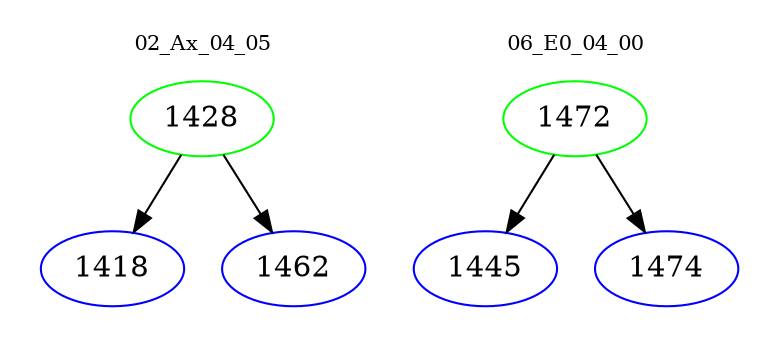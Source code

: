 digraph{
subgraph cluster_0 {
color = white
label = "02_Ax_04_05";
fontsize=10;
T0_1428 [label="1428", color="green"]
T0_1428 -> T0_1418 [color="black"]
T0_1418 [label="1418", color="blue"]
T0_1428 -> T0_1462 [color="black"]
T0_1462 [label="1462", color="blue"]
}
subgraph cluster_1 {
color = white
label = "06_E0_04_00";
fontsize=10;
T1_1472 [label="1472", color="green"]
T1_1472 -> T1_1445 [color="black"]
T1_1445 [label="1445", color="blue"]
T1_1472 -> T1_1474 [color="black"]
T1_1474 [label="1474", color="blue"]
}
}
